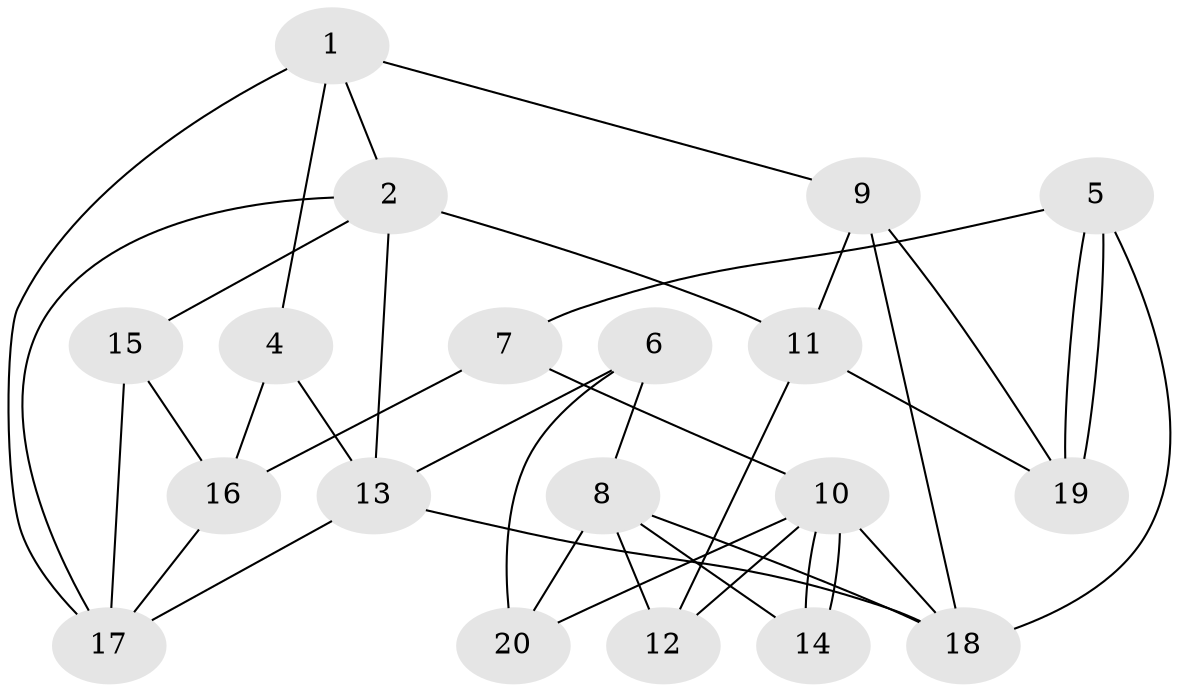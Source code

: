 // Generated by graph-tools (version 1.1) at 2025/46/02/15/25 05:46:28]
// undirected, 19 vertices, 38 edges
graph export_dot {
graph [start="1"]
  node [color=gray90,style=filled];
  1;
  2;
  4;
  5;
  6;
  7;
  8 [super="+3"];
  9;
  10;
  11;
  12;
  13;
  14;
  15;
  16;
  17;
  18;
  19;
  20 [super="+3"];
  1 -- 17;
  1 -- 9;
  1 -- 2;
  1 -- 4;
  2 -- 15;
  2 -- 11;
  2 -- 13;
  2 -- 17;
  4 -- 13;
  4 -- 16;
  5 -- 19;
  5 -- 19;
  5 -- 7;
  5 -- 18;
  6 -- 8;
  6 -- 20;
  6 -- 13;
  7 -- 16;
  7 -- 10;
  8 -- 18;
  8 -- 12;
  8 -- 14;
  8 -- 20;
  9 -- 11;
  9 -- 18;
  9 -- 19;
  10 -- 14;
  10 -- 14;
  10 -- 18;
  10 -- 12;
  10 -- 20;
  11 -- 19;
  11 -- 12;
  13 -- 17;
  13 -- 18;
  15 -- 16;
  15 -- 17;
  16 -- 17;
}
